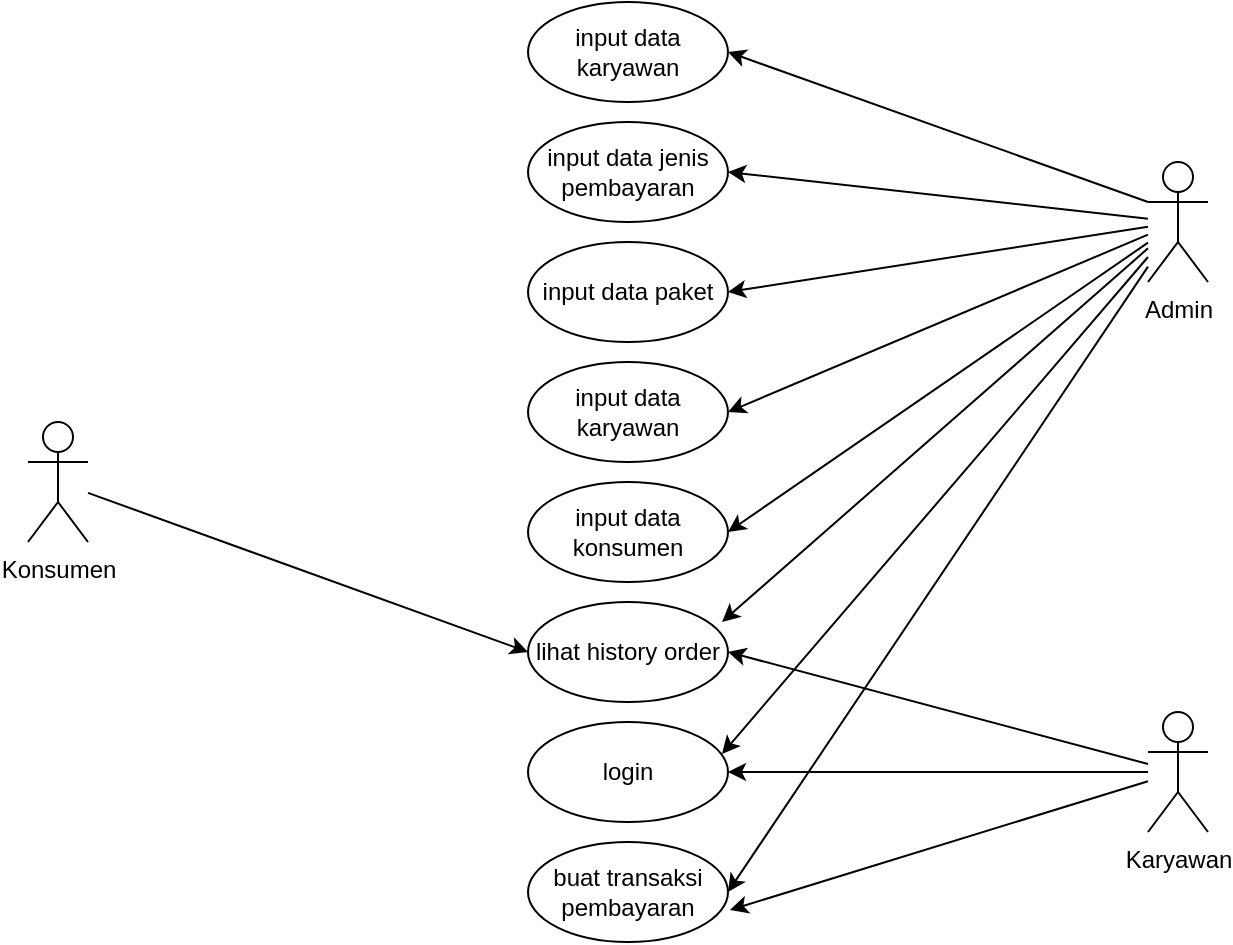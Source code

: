 <mxfile version="21.0.2" type="github">
  <diagram name="Page-1" id="ov5w-oJEvnXDzye5x__X">
    <mxGraphModel dx="538" dy="452" grid="1" gridSize="10" guides="1" tooltips="1" connect="1" arrows="1" fold="1" page="1" pageScale="1" pageWidth="827" pageHeight="1169" math="0" shadow="0">
      <root>
        <mxCell id="0" />
        <mxCell id="1" parent="0" />
        <mxCell id="-wWJylMkJj5rvpVHsZLc-1" value="Admin" style="shape=umlActor;verticalLabelPosition=bottom;verticalAlign=top;html=1;outlineConnect=0;" parent="1" vertex="1">
          <mxGeometry x="670" y="130" width="30" height="60" as="geometry" />
        </mxCell>
        <mxCell id="-wWJylMkJj5rvpVHsZLc-9" value="input data karyawan" style="ellipse;whiteSpace=wrap;html=1;" parent="1" vertex="1">
          <mxGeometry x="360" y="50" width="100" height="50" as="geometry" />
        </mxCell>
        <mxCell id="-wWJylMkJj5rvpVHsZLc-10" value="input data jenis pembayaran" style="ellipse;whiteSpace=wrap;html=1;" parent="1" vertex="1">
          <mxGeometry x="360" y="110" width="100" height="50" as="geometry" />
        </mxCell>
        <mxCell id="-wWJylMkJj5rvpVHsZLc-11" value="input data paket" style="ellipse;whiteSpace=wrap;html=1;" parent="1" vertex="1">
          <mxGeometry x="360" y="170" width="100" height="50" as="geometry" />
        </mxCell>
        <mxCell id="-wWJylMkJj5rvpVHsZLc-12" value="input data karyawan" style="ellipse;whiteSpace=wrap;html=1;" parent="1" vertex="1">
          <mxGeometry x="360" y="230" width="100" height="50" as="geometry" />
        </mxCell>
        <mxCell id="-wWJylMkJj5rvpVHsZLc-13" value="input data konsumen" style="ellipse;whiteSpace=wrap;html=1;" parent="1" vertex="1">
          <mxGeometry x="360" y="290" width="100" height="50" as="geometry" />
        </mxCell>
        <mxCell id="-wWJylMkJj5rvpVHsZLc-16" value="lihat history order" style="ellipse;whiteSpace=wrap;html=1;" parent="1" vertex="1">
          <mxGeometry x="360" y="350" width="100" height="50" as="geometry" />
        </mxCell>
        <mxCell id="-wWJylMkJj5rvpVHsZLc-17" value="login" style="ellipse;whiteSpace=wrap;html=1;" parent="1" vertex="1">
          <mxGeometry x="360" y="410" width="100" height="50" as="geometry" />
        </mxCell>
        <mxCell id="-wWJylMkJj5rvpVHsZLc-18" value="Konsumen" style="shape=umlActor;verticalLabelPosition=bottom;verticalAlign=top;html=1;outlineConnect=0;" parent="1" vertex="1">
          <mxGeometry x="110" y="260" width="30" height="60" as="geometry" />
        </mxCell>
        <mxCell id="-wWJylMkJj5rvpVHsZLc-19" value="" style="endArrow=classic;html=1;rounded=0;entryX=0;entryY=0.5;entryDx=0;entryDy=0;" parent="1" source="-wWJylMkJj5rvpVHsZLc-18" target="-wWJylMkJj5rvpVHsZLc-16" edge="1">
          <mxGeometry width="50" height="50" relative="1" as="geometry">
            <mxPoint x="150" y="380" as="sourcePoint" />
            <mxPoint x="200" y="330" as="targetPoint" />
          </mxGeometry>
        </mxCell>
        <mxCell id="-wWJylMkJj5rvpVHsZLc-21" value="" style="endArrow=classic;html=1;rounded=0;entryX=1;entryY=0.5;entryDx=0;entryDy=0;exitX=0;exitY=0.333;exitDx=0;exitDy=0;exitPerimeter=0;" parent="1" source="-wWJylMkJj5rvpVHsZLc-1" target="-wWJylMkJj5rvpVHsZLc-9" edge="1">
          <mxGeometry width="50" height="50" relative="1" as="geometry">
            <mxPoint x="670" y="150" as="sourcePoint" />
            <mxPoint x="440" y="200" as="targetPoint" />
          </mxGeometry>
        </mxCell>
        <mxCell id="-wWJylMkJj5rvpVHsZLc-22" value="" style="endArrow=classic;html=1;rounded=0;entryX=1;entryY=0.5;entryDx=0;entryDy=0;" parent="1" source="-wWJylMkJj5rvpVHsZLc-1" target="-wWJylMkJj5rvpVHsZLc-10" edge="1">
          <mxGeometry width="50" height="50" relative="1" as="geometry">
            <mxPoint x="390" y="250" as="sourcePoint" />
            <mxPoint x="440" y="200" as="targetPoint" />
          </mxGeometry>
        </mxCell>
        <mxCell id="-wWJylMkJj5rvpVHsZLc-25" value="" style="endArrow=classic;html=1;rounded=0;entryX=1;entryY=0.5;entryDx=0;entryDy=0;" parent="1" source="-wWJylMkJj5rvpVHsZLc-1" target="-wWJylMkJj5rvpVHsZLc-11" edge="1">
          <mxGeometry width="50" height="50" relative="1" as="geometry">
            <mxPoint x="390" y="250" as="sourcePoint" />
            <mxPoint x="440" y="200" as="targetPoint" />
          </mxGeometry>
        </mxCell>
        <mxCell id="-wWJylMkJj5rvpVHsZLc-27" value="" style="endArrow=classic;html=1;rounded=0;entryX=1;entryY=0.5;entryDx=0;entryDy=0;" parent="1" source="-wWJylMkJj5rvpVHsZLc-1" target="-wWJylMkJj5rvpVHsZLc-12" edge="1">
          <mxGeometry width="50" height="50" relative="1" as="geometry">
            <mxPoint x="390" y="250" as="sourcePoint" />
            <mxPoint x="440" y="200" as="targetPoint" />
          </mxGeometry>
        </mxCell>
        <mxCell id="-wWJylMkJj5rvpVHsZLc-28" value="" style="endArrow=classic;html=1;rounded=0;entryX=1;entryY=0.5;entryDx=0;entryDy=0;" parent="1" source="-wWJylMkJj5rvpVHsZLc-1" target="-wWJylMkJj5rvpVHsZLc-13" edge="1">
          <mxGeometry width="50" height="50" relative="1" as="geometry">
            <mxPoint x="390" y="250" as="sourcePoint" />
            <mxPoint x="440" y="200" as="targetPoint" />
          </mxGeometry>
        </mxCell>
        <mxCell id="-wWJylMkJj5rvpVHsZLc-29" value="" style="endArrow=classic;html=1;rounded=0;entryX=0.97;entryY=0.2;entryDx=0;entryDy=0;entryPerimeter=0;" parent="1" source="-wWJylMkJj5rvpVHsZLc-1" target="-wWJylMkJj5rvpVHsZLc-16" edge="1">
          <mxGeometry width="50" height="50" relative="1" as="geometry">
            <mxPoint x="470" y="250" as="sourcePoint" />
            <mxPoint x="460" y="375" as="targetPoint" />
          </mxGeometry>
        </mxCell>
        <mxCell id="-wWJylMkJj5rvpVHsZLc-32" value="" style="endArrow=classic;html=1;rounded=0;entryX=0.97;entryY=0.32;entryDx=0;entryDy=0;entryPerimeter=0;" parent="1" source="-wWJylMkJj5rvpVHsZLc-1" target="-wWJylMkJj5rvpVHsZLc-17" edge="1">
          <mxGeometry width="50" height="50" relative="1" as="geometry">
            <mxPoint x="470" y="250" as="sourcePoint" />
            <mxPoint x="450" y="430" as="targetPoint" />
          </mxGeometry>
        </mxCell>
        <mxCell id="-wWJylMkJj5rvpVHsZLc-34" value="buat transaksi pembayaran" style="ellipse;whiteSpace=wrap;html=1;" parent="1" vertex="1">
          <mxGeometry x="360" y="470" width="100" height="50" as="geometry" />
        </mxCell>
        <mxCell id="-wWJylMkJj5rvpVHsZLc-35" value="" style="endArrow=classic;html=1;rounded=0;entryX=1;entryY=0.5;entryDx=0;entryDy=0;" parent="1" source="-wWJylMkJj5rvpVHsZLc-1" target="-wWJylMkJj5rvpVHsZLc-34" edge="1">
          <mxGeometry width="50" height="50" relative="1" as="geometry">
            <mxPoint x="420" y="310" as="sourcePoint" />
            <mxPoint x="470" y="260" as="targetPoint" />
          </mxGeometry>
        </mxCell>
        <mxCell id="-wWJylMkJj5rvpVHsZLc-36" value="Karyawan" style="shape=umlActor;verticalLabelPosition=bottom;verticalAlign=top;html=1;outlineConnect=0;" parent="1" vertex="1">
          <mxGeometry x="670" y="405" width="30" height="60" as="geometry" />
        </mxCell>
        <mxCell id="-wWJylMkJj5rvpVHsZLc-37" value="" style="endArrow=classic;html=1;rounded=0;entryX=1;entryY=0.5;entryDx=0;entryDy=0;" parent="1" source="-wWJylMkJj5rvpVHsZLc-36" target="-wWJylMkJj5rvpVHsZLc-17" edge="1">
          <mxGeometry width="50" height="50" relative="1" as="geometry">
            <mxPoint x="460" y="310" as="sourcePoint" />
            <mxPoint x="510" y="260" as="targetPoint" />
          </mxGeometry>
        </mxCell>
        <mxCell id="-wWJylMkJj5rvpVHsZLc-39" value="" style="endArrow=classic;html=1;rounded=0;entryX=1.01;entryY=0.68;entryDx=0;entryDy=0;entryPerimeter=0;" parent="1" source="-wWJylMkJj5rvpVHsZLc-36" target="-wWJylMkJj5rvpVHsZLc-34" edge="1">
          <mxGeometry width="50" height="50" relative="1" as="geometry">
            <mxPoint x="500" y="310" as="sourcePoint" />
            <mxPoint x="550" y="260" as="targetPoint" />
          </mxGeometry>
        </mxCell>
        <mxCell id="-wWJylMkJj5rvpVHsZLc-40" value="" style="endArrow=classic;html=1;rounded=0;entryX=1;entryY=0.5;entryDx=0;entryDy=0;" parent="1" source="-wWJylMkJj5rvpVHsZLc-36" target="-wWJylMkJj5rvpVHsZLc-16" edge="1">
          <mxGeometry width="50" height="50" relative="1" as="geometry">
            <mxPoint x="670" y="430" as="sourcePoint" />
            <mxPoint x="550" y="260" as="targetPoint" />
          </mxGeometry>
        </mxCell>
      </root>
    </mxGraphModel>
  </diagram>
</mxfile>
